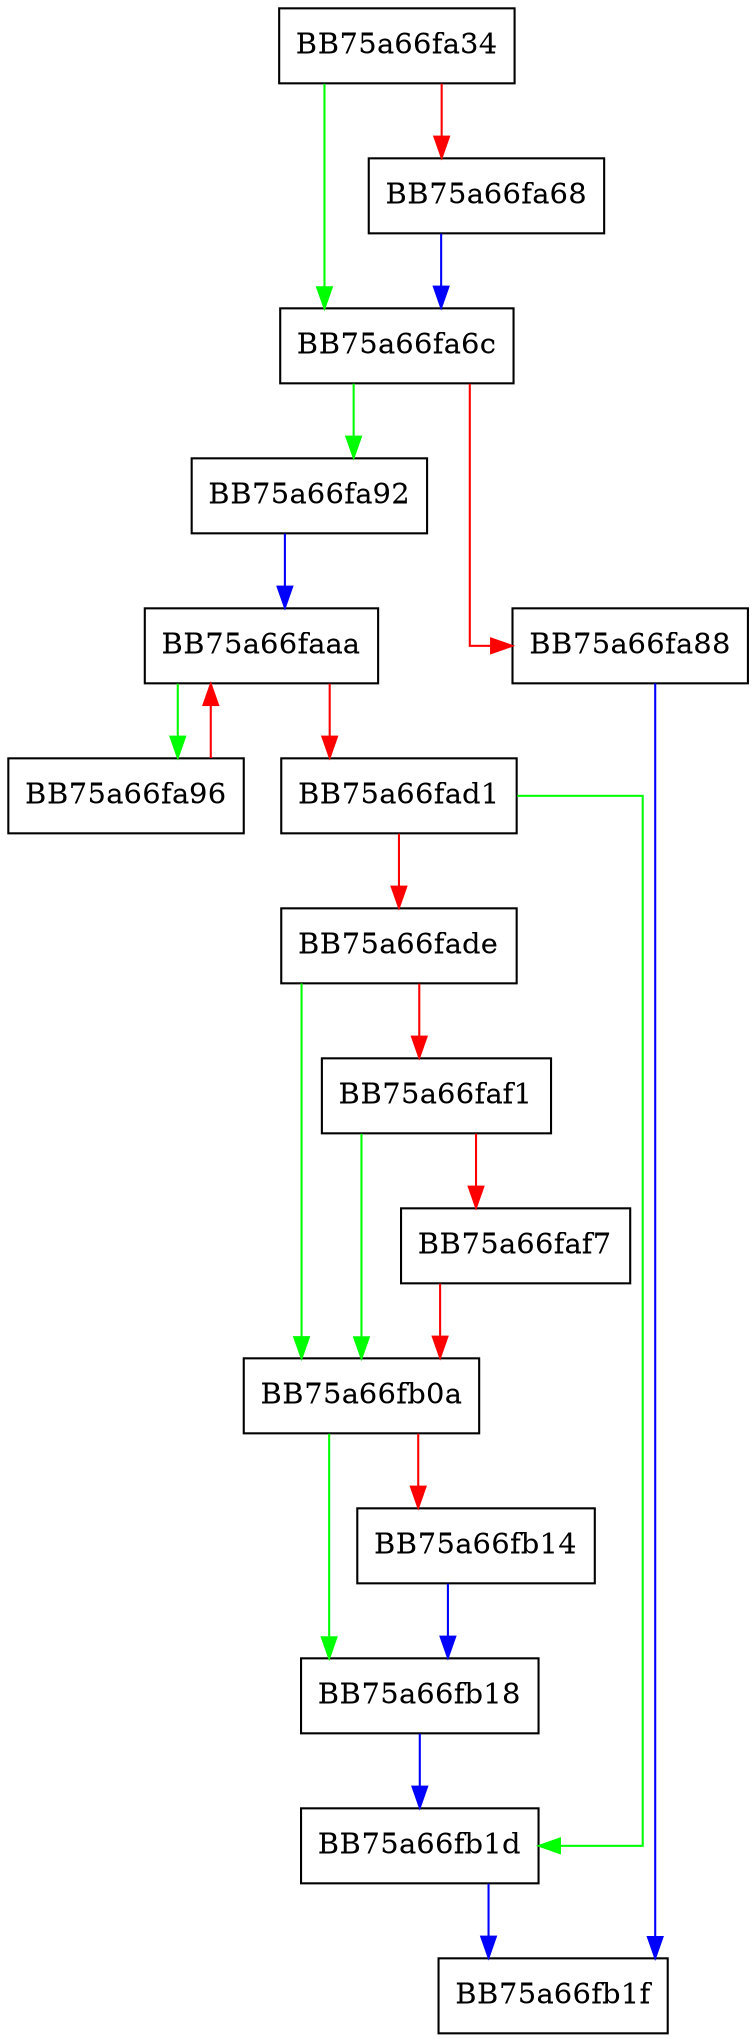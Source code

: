 digraph EnumerateDeviceMemoryRanges {
  node [shape="box"];
  graph [splines=ortho];
  BB75a66fa34 -> BB75a66fa6c [color="green"];
  BB75a66fa34 -> BB75a66fa68 [color="red"];
  BB75a66fa68 -> BB75a66fa6c [color="blue"];
  BB75a66fa6c -> BB75a66fa92 [color="green"];
  BB75a66fa6c -> BB75a66fa88 [color="red"];
  BB75a66fa88 -> BB75a66fb1f [color="blue"];
  BB75a66fa92 -> BB75a66faaa [color="blue"];
  BB75a66fa96 -> BB75a66faaa [color="red"];
  BB75a66faaa -> BB75a66fa96 [color="green"];
  BB75a66faaa -> BB75a66fad1 [color="red"];
  BB75a66fad1 -> BB75a66fb1d [color="green"];
  BB75a66fad1 -> BB75a66fade [color="red"];
  BB75a66fade -> BB75a66fb0a [color="green"];
  BB75a66fade -> BB75a66faf1 [color="red"];
  BB75a66faf1 -> BB75a66fb0a [color="green"];
  BB75a66faf1 -> BB75a66faf7 [color="red"];
  BB75a66faf7 -> BB75a66fb0a [color="red"];
  BB75a66fb0a -> BB75a66fb18 [color="green"];
  BB75a66fb0a -> BB75a66fb14 [color="red"];
  BB75a66fb14 -> BB75a66fb18 [color="blue"];
  BB75a66fb18 -> BB75a66fb1d [color="blue"];
  BB75a66fb1d -> BB75a66fb1f [color="blue"];
}